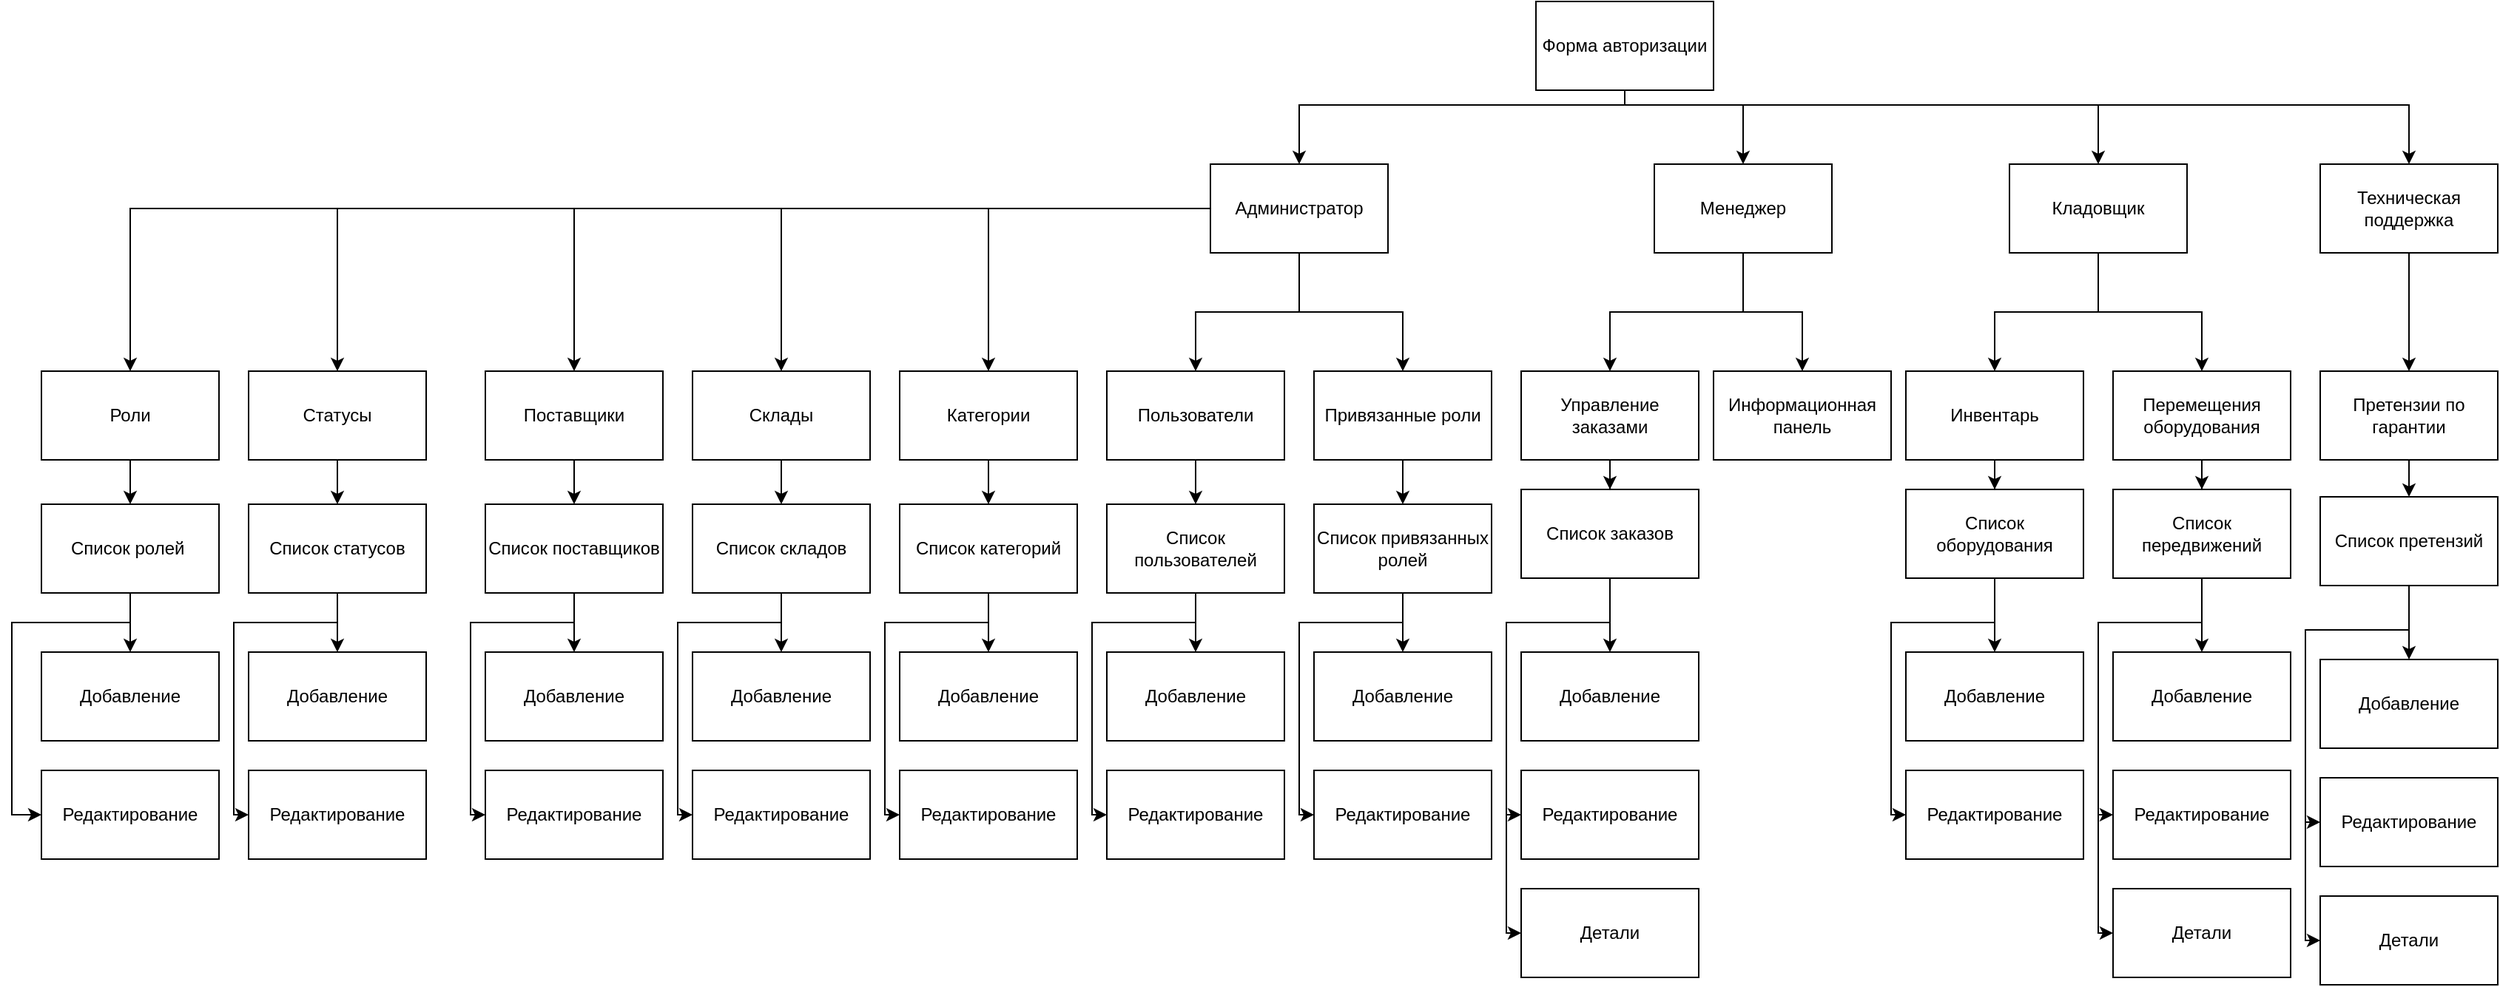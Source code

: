 <mxfile version="26.0.6">
  <diagram name="Страница — 1" id="oCZZH3Qodm8dDKkHFt5S">
    <mxGraphModel dx="3033" dy="2395" grid="1" gridSize="10" guides="1" tooltips="1" connect="1" arrows="1" fold="1" page="1" pageScale="1" pageWidth="827" pageHeight="1169" math="0" shadow="0">
      <root>
        <mxCell id="0" />
        <mxCell id="1" parent="0" />
        <mxCell id="5XtgcM8SoPn40deR1ner-104" style="edgeStyle=orthogonalEdgeStyle;rounded=0;orthogonalLoop=1;jettySize=auto;html=1;entryX=0.5;entryY=0;entryDx=0;entryDy=0;" edge="1" parent="1" source="5XtgcM8SoPn40deR1ner-6" target="5XtgcM8SoPn40deR1ner-11">
          <mxGeometry relative="1" as="geometry">
            <Array as="points">
              <mxPoint x="320" y="-10" />
              <mxPoint x="850" y="-10" />
            </Array>
          </mxGeometry>
        </mxCell>
        <mxCell id="5XtgcM8SoPn40deR1ner-109" style="edgeStyle=orthogonalEdgeStyle;rounded=0;orthogonalLoop=1;jettySize=auto;html=1;entryX=0.5;entryY=0;entryDx=0;entryDy=0;" edge="1" parent="1" source="5XtgcM8SoPn40deR1ner-6" target="5XtgcM8SoPn40deR1ner-10">
          <mxGeometry relative="1" as="geometry">
            <Array as="points">
              <mxPoint x="320" y="-10" />
              <mxPoint x="640" y="-10" />
            </Array>
          </mxGeometry>
        </mxCell>
        <mxCell id="5XtgcM8SoPn40deR1ner-6" value="Форма авторизации" style="rounded=0;whiteSpace=wrap;html=1;" vertex="1" parent="1">
          <mxGeometry x="260" y="-80" width="120" height="60" as="geometry" />
        </mxCell>
        <mxCell id="5XtgcM8SoPn40deR1ner-32" style="edgeStyle=orthogonalEdgeStyle;rounded=0;orthogonalLoop=1;jettySize=auto;html=1;entryX=0.5;entryY=0;entryDx=0;entryDy=0;" edge="1" parent="1" source="5XtgcM8SoPn40deR1ner-8" target="5XtgcM8SoPn40deR1ner-22">
          <mxGeometry relative="1" as="geometry" />
        </mxCell>
        <mxCell id="5XtgcM8SoPn40deR1ner-33" style="edgeStyle=orthogonalEdgeStyle;rounded=0;orthogonalLoop=1;jettySize=auto;html=1;entryX=0.5;entryY=0;entryDx=0;entryDy=0;" edge="1" parent="1" source="5XtgcM8SoPn40deR1ner-8" target="5XtgcM8SoPn40deR1ner-20">
          <mxGeometry relative="1" as="geometry" />
        </mxCell>
        <mxCell id="5XtgcM8SoPn40deR1ner-34" style="edgeStyle=orthogonalEdgeStyle;rounded=0;orthogonalLoop=1;jettySize=auto;html=1;entryX=0.5;entryY=0;entryDx=0;entryDy=0;" edge="1" parent="1" source="5XtgcM8SoPn40deR1ner-8" target="5XtgcM8SoPn40deR1ner-19">
          <mxGeometry relative="1" as="geometry" />
        </mxCell>
        <mxCell id="5XtgcM8SoPn40deR1ner-35" style="edgeStyle=orthogonalEdgeStyle;rounded=0;orthogonalLoop=1;jettySize=auto;html=1;entryX=0.5;entryY=0;entryDx=0;entryDy=0;" edge="1" parent="1" source="5XtgcM8SoPn40deR1ner-8" target="5XtgcM8SoPn40deR1ner-18">
          <mxGeometry relative="1" as="geometry" />
        </mxCell>
        <mxCell id="5XtgcM8SoPn40deR1ner-37" style="edgeStyle=orthogonalEdgeStyle;rounded=0;orthogonalLoop=1;jettySize=auto;html=1;entryX=0.5;entryY=0;entryDx=0;entryDy=0;" edge="1" parent="1" source="5XtgcM8SoPn40deR1ner-8" target="5XtgcM8SoPn40deR1ner-26">
          <mxGeometry relative="1" as="geometry" />
        </mxCell>
        <mxCell id="5XtgcM8SoPn40deR1ner-38" style="edgeStyle=orthogonalEdgeStyle;rounded=0;orthogonalLoop=1;jettySize=auto;html=1;entryX=0.5;entryY=0;entryDx=0;entryDy=0;" edge="1" parent="1" source="5XtgcM8SoPn40deR1ner-8" target="5XtgcM8SoPn40deR1ner-23">
          <mxGeometry relative="1" as="geometry" />
        </mxCell>
        <mxCell id="5XtgcM8SoPn40deR1ner-41" style="edgeStyle=orthogonalEdgeStyle;rounded=0;orthogonalLoop=1;jettySize=auto;html=1;entryX=0.5;entryY=0;entryDx=0;entryDy=0;" edge="1" parent="1" source="5XtgcM8SoPn40deR1ner-8" target="5XtgcM8SoPn40deR1ner-21">
          <mxGeometry relative="1" as="geometry" />
        </mxCell>
        <mxCell id="5XtgcM8SoPn40deR1ner-8" value="Администратор" style="rounded=0;whiteSpace=wrap;html=1;" vertex="1" parent="1">
          <mxGeometry x="40" y="30" width="120" height="60" as="geometry" />
        </mxCell>
        <mxCell id="5XtgcM8SoPn40deR1ner-91" style="edgeStyle=orthogonalEdgeStyle;rounded=0;orthogonalLoop=1;jettySize=auto;html=1;" edge="1" parent="1" source="5XtgcM8SoPn40deR1ner-9" target="5XtgcM8SoPn40deR1ner-90">
          <mxGeometry relative="1" as="geometry" />
        </mxCell>
        <mxCell id="5XtgcM8SoPn40deR1ner-93" style="edgeStyle=orthogonalEdgeStyle;rounded=0;orthogonalLoop=1;jettySize=auto;html=1;entryX=0.5;entryY=0;entryDx=0;entryDy=0;" edge="1" parent="1" source="5XtgcM8SoPn40deR1ner-9" target="5XtgcM8SoPn40deR1ner-92">
          <mxGeometry relative="1" as="geometry" />
        </mxCell>
        <mxCell id="5XtgcM8SoPn40deR1ner-9" value="Менеджер" style="rounded=0;whiteSpace=wrap;html=1;" vertex="1" parent="1">
          <mxGeometry x="340" y="30" width="120" height="60" as="geometry" />
        </mxCell>
        <mxCell id="5XtgcM8SoPn40deR1ner-107" style="edgeStyle=orthogonalEdgeStyle;rounded=0;orthogonalLoop=1;jettySize=auto;html=1;entryX=0.5;entryY=0;entryDx=0;entryDy=0;" edge="1" parent="1" source="5XtgcM8SoPn40deR1ner-10" target="5XtgcM8SoPn40deR1ner-105">
          <mxGeometry relative="1" as="geometry" />
        </mxCell>
        <mxCell id="5XtgcM8SoPn40deR1ner-108" style="edgeStyle=orthogonalEdgeStyle;rounded=0;orthogonalLoop=1;jettySize=auto;html=1;entryX=0.5;entryY=0;entryDx=0;entryDy=0;" edge="1" parent="1" source="5XtgcM8SoPn40deR1ner-10" target="5XtgcM8SoPn40deR1ner-106">
          <mxGeometry relative="1" as="geometry" />
        </mxCell>
        <mxCell id="5XtgcM8SoPn40deR1ner-10" value="Кладовщик" style="rounded=0;whiteSpace=wrap;html=1;" vertex="1" parent="1">
          <mxGeometry x="580" y="30" width="120" height="60" as="geometry" />
        </mxCell>
        <mxCell id="5XtgcM8SoPn40deR1ner-129" style="edgeStyle=orthogonalEdgeStyle;rounded=0;orthogonalLoop=1;jettySize=auto;html=1;entryX=0.5;entryY=0;entryDx=0;entryDy=0;" edge="1" parent="1" source="5XtgcM8SoPn40deR1ner-11" target="5XtgcM8SoPn40deR1ner-127">
          <mxGeometry relative="1" as="geometry" />
        </mxCell>
        <mxCell id="5XtgcM8SoPn40deR1ner-11" value="Техническая поддержка" style="rounded=0;whiteSpace=wrap;html=1;" vertex="1" parent="1">
          <mxGeometry x="790" y="30" width="120" height="60" as="geometry" />
        </mxCell>
        <mxCell id="5XtgcM8SoPn40deR1ner-14" value="" style="endArrow=classic;html=1;rounded=0;entryX=0.5;entryY=0;entryDx=0;entryDy=0;exitX=0.5;exitY=1;exitDx=0;exitDy=0;" edge="1" parent="1" source="5XtgcM8SoPn40deR1ner-6" target="5XtgcM8SoPn40deR1ner-8">
          <mxGeometry width="50" height="50" relative="1" as="geometry">
            <mxPoint x="180" y="-10" as="sourcePoint" />
            <mxPoint x="230" y="-60" as="targetPoint" />
            <Array as="points">
              <mxPoint x="320" y="-10" />
              <mxPoint x="210" y="-10" />
              <mxPoint x="100" y="-10" />
            </Array>
          </mxGeometry>
        </mxCell>
        <mxCell id="5XtgcM8SoPn40deR1ner-17" value="" style="endArrow=classic;html=1;rounded=0;entryX=0.5;entryY=0;entryDx=0;entryDy=0;exitX=0.5;exitY=1;exitDx=0;exitDy=0;" edge="1" parent="1" source="5XtgcM8SoPn40deR1ner-6" target="5XtgcM8SoPn40deR1ner-9">
          <mxGeometry width="50" height="50" relative="1" as="geometry">
            <mxPoint x="320" y="-30" as="sourcePoint" />
            <mxPoint x="330" as="targetPoint" />
            <Array as="points">
              <mxPoint x="320" y="-10" />
              <mxPoint x="400" y="-10" />
            </Array>
          </mxGeometry>
        </mxCell>
        <mxCell id="5XtgcM8SoPn40deR1ner-53" style="edgeStyle=orthogonalEdgeStyle;rounded=0;orthogonalLoop=1;jettySize=auto;html=1;entryX=0.5;entryY=0;entryDx=0;entryDy=0;" edge="1" parent="1" source="5XtgcM8SoPn40deR1ner-18" target="5XtgcM8SoPn40deR1ner-46">
          <mxGeometry relative="1" as="geometry" />
        </mxCell>
        <mxCell id="5XtgcM8SoPn40deR1ner-18" value="Статусы" style="rounded=0;whiteSpace=wrap;html=1;" vertex="1" parent="1">
          <mxGeometry x="-610" y="170" width="120" height="60" as="geometry" />
        </mxCell>
        <mxCell id="5XtgcM8SoPn40deR1ner-54" style="edgeStyle=orthogonalEdgeStyle;rounded=0;orthogonalLoop=1;jettySize=auto;html=1;entryX=0.5;entryY=0;entryDx=0;entryDy=0;" edge="1" parent="1" source="5XtgcM8SoPn40deR1ner-19" target="5XtgcM8SoPn40deR1ner-47">
          <mxGeometry relative="1" as="geometry" />
        </mxCell>
        <mxCell id="5XtgcM8SoPn40deR1ner-19" value="Поставщики" style="rounded=0;whiteSpace=wrap;html=1;" vertex="1" parent="1">
          <mxGeometry x="-450" y="170" width="120" height="60" as="geometry" />
        </mxCell>
        <mxCell id="5XtgcM8SoPn40deR1ner-55" style="edgeStyle=orthogonalEdgeStyle;rounded=0;orthogonalLoop=1;jettySize=auto;html=1;entryX=0.5;entryY=0;entryDx=0;entryDy=0;" edge="1" parent="1" source="5XtgcM8SoPn40deR1ner-20" target="5XtgcM8SoPn40deR1ner-48">
          <mxGeometry relative="1" as="geometry" />
        </mxCell>
        <mxCell id="5XtgcM8SoPn40deR1ner-20" value="Склады" style="rounded=0;whiteSpace=wrap;html=1;" vertex="1" parent="1">
          <mxGeometry x="-310" y="170" width="120" height="60" as="geometry" />
        </mxCell>
        <mxCell id="5XtgcM8SoPn40deR1ner-56" style="edgeStyle=orthogonalEdgeStyle;rounded=0;orthogonalLoop=1;jettySize=auto;html=1;entryX=0.5;entryY=0;entryDx=0;entryDy=0;" edge="1" parent="1" source="5XtgcM8SoPn40deR1ner-21" target="5XtgcM8SoPn40deR1ner-49">
          <mxGeometry relative="1" as="geometry" />
        </mxCell>
        <mxCell id="5XtgcM8SoPn40deR1ner-21" value="Категории" style="rounded=0;whiteSpace=wrap;html=1;" vertex="1" parent="1">
          <mxGeometry x="-170" y="170" width="120" height="60" as="geometry" />
        </mxCell>
        <mxCell id="5XtgcM8SoPn40deR1ner-57" style="edgeStyle=orthogonalEdgeStyle;rounded=0;orthogonalLoop=1;jettySize=auto;html=1;entryX=0.5;entryY=0;entryDx=0;entryDy=0;" edge="1" parent="1" source="5XtgcM8SoPn40deR1ner-22" target="5XtgcM8SoPn40deR1ner-50">
          <mxGeometry relative="1" as="geometry" />
        </mxCell>
        <mxCell id="5XtgcM8SoPn40deR1ner-22" value="Пользователи" style="rounded=0;whiteSpace=wrap;html=1;" vertex="1" parent="1">
          <mxGeometry x="-30" y="170" width="120" height="60" as="geometry" />
        </mxCell>
        <mxCell id="5XtgcM8SoPn40deR1ner-58" style="edgeStyle=orthogonalEdgeStyle;rounded=0;orthogonalLoop=1;jettySize=auto;html=1;entryX=0.5;entryY=0;entryDx=0;entryDy=0;" edge="1" parent="1" source="5XtgcM8SoPn40deR1ner-23" target="5XtgcM8SoPn40deR1ner-51">
          <mxGeometry relative="1" as="geometry" />
        </mxCell>
        <mxCell id="5XtgcM8SoPn40deR1ner-23" value="Привязанные роли" style="rounded=0;whiteSpace=wrap;html=1;" vertex="1" parent="1">
          <mxGeometry x="110" y="170" width="120" height="60" as="geometry" />
        </mxCell>
        <mxCell id="5XtgcM8SoPn40deR1ner-52" style="edgeStyle=orthogonalEdgeStyle;rounded=0;orthogonalLoop=1;jettySize=auto;html=1;entryX=0.5;entryY=0;entryDx=0;entryDy=0;" edge="1" parent="1" source="5XtgcM8SoPn40deR1ner-26" target="5XtgcM8SoPn40deR1ner-43">
          <mxGeometry relative="1" as="geometry" />
        </mxCell>
        <mxCell id="5XtgcM8SoPn40deR1ner-26" value="Роли" style="rounded=0;whiteSpace=wrap;html=1;" vertex="1" parent="1">
          <mxGeometry x="-750" y="170" width="120" height="60" as="geometry" />
        </mxCell>
        <mxCell id="5XtgcM8SoPn40deR1ner-42" value="Добавление" style="rounded=0;whiteSpace=wrap;html=1;" vertex="1" parent="1">
          <mxGeometry x="-750" y="360" width="120" height="60" as="geometry" />
        </mxCell>
        <mxCell id="5XtgcM8SoPn40deR1ner-75" style="edgeStyle=orthogonalEdgeStyle;rounded=0;orthogonalLoop=1;jettySize=auto;html=1;entryX=0.5;entryY=0;entryDx=0;entryDy=0;" edge="1" parent="1" source="5XtgcM8SoPn40deR1ner-43" target="5XtgcM8SoPn40deR1ner-42">
          <mxGeometry relative="1" as="geometry" />
        </mxCell>
        <mxCell id="5XtgcM8SoPn40deR1ner-76" style="edgeStyle=orthogonalEdgeStyle;rounded=0;orthogonalLoop=1;jettySize=auto;html=1;entryX=0;entryY=0.5;entryDx=0;entryDy=0;" edge="1" parent="1" source="5XtgcM8SoPn40deR1ner-43" target="5XtgcM8SoPn40deR1ner-59">
          <mxGeometry relative="1" as="geometry">
            <Array as="points">
              <mxPoint x="-690" y="340" />
              <mxPoint x="-770" y="340" />
              <mxPoint x="-770" y="470" />
            </Array>
          </mxGeometry>
        </mxCell>
        <mxCell id="5XtgcM8SoPn40deR1ner-43" value="Список ролей&amp;nbsp;" style="rounded=0;whiteSpace=wrap;html=1;" vertex="1" parent="1">
          <mxGeometry x="-750" y="260" width="120" height="60" as="geometry" />
        </mxCell>
        <mxCell id="5XtgcM8SoPn40deR1ner-77" style="edgeStyle=orthogonalEdgeStyle;rounded=0;orthogonalLoop=1;jettySize=auto;html=1;" edge="1" parent="1" source="5XtgcM8SoPn40deR1ner-46" target="5XtgcM8SoPn40deR1ner-60">
          <mxGeometry relative="1" as="geometry" />
        </mxCell>
        <mxCell id="5XtgcM8SoPn40deR1ner-84" style="edgeStyle=orthogonalEdgeStyle;rounded=0;orthogonalLoop=1;jettySize=auto;html=1;entryX=0;entryY=0.5;entryDx=0;entryDy=0;" edge="1" parent="1" source="5XtgcM8SoPn40deR1ner-46" target="5XtgcM8SoPn40deR1ner-61">
          <mxGeometry relative="1" as="geometry">
            <Array as="points">
              <mxPoint x="-550" y="340" />
              <mxPoint x="-620" y="340" />
              <mxPoint x="-620" y="470" />
            </Array>
          </mxGeometry>
        </mxCell>
        <mxCell id="5XtgcM8SoPn40deR1ner-46" value="&lt;font style=&quot;color: rgb(0, 0, 0);&quot;&gt;Список статусов&lt;/font&gt;" style="rounded=0;whiteSpace=wrap;html=1;" vertex="1" parent="1">
          <mxGeometry x="-610" y="260" width="120" height="60" as="geometry" />
        </mxCell>
        <mxCell id="5XtgcM8SoPn40deR1ner-78" style="edgeStyle=orthogonalEdgeStyle;rounded=0;orthogonalLoop=1;jettySize=auto;html=1;entryX=0.5;entryY=0;entryDx=0;entryDy=0;" edge="1" parent="1" source="5XtgcM8SoPn40deR1ner-47" target="5XtgcM8SoPn40deR1ner-62">
          <mxGeometry relative="1" as="geometry" />
        </mxCell>
        <mxCell id="5XtgcM8SoPn40deR1ner-85" style="edgeStyle=orthogonalEdgeStyle;rounded=0;orthogonalLoop=1;jettySize=auto;html=1;entryX=0;entryY=0.5;entryDx=0;entryDy=0;" edge="1" parent="1" source="5XtgcM8SoPn40deR1ner-47" target="5XtgcM8SoPn40deR1ner-63">
          <mxGeometry relative="1" as="geometry">
            <Array as="points">
              <mxPoint x="-390" y="340" />
              <mxPoint x="-460" y="340" />
              <mxPoint x="-460" y="470" />
            </Array>
          </mxGeometry>
        </mxCell>
        <mxCell id="5XtgcM8SoPn40deR1ner-47" value="Список поставщиков" style="rounded=0;whiteSpace=wrap;html=1;" vertex="1" parent="1">
          <mxGeometry x="-450" y="260" width="120" height="60" as="geometry" />
        </mxCell>
        <mxCell id="5XtgcM8SoPn40deR1ner-79" style="edgeStyle=orthogonalEdgeStyle;rounded=0;orthogonalLoop=1;jettySize=auto;html=1;" edge="1" parent="1" source="5XtgcM8SoPn40deR1ner-48" target="5XtgcM8SoPn40deR1ner-64">
          <mxGeometry relative="1" as="geometry" />
        </mxCell>
        <mxCell id="5XtgcM8SoPn40deR1ner-86" style="edgeStyle=orthogonalEdgeStyle;rounded=0;orthogonalLoop=1;jettySize=auto;html=1;entryX=0;entryY=0.5;entryDx=0;entryDy=0;" edge="1" parent="1" source="5XtgcM8SoPn40deR1ner-48" target="5XtgcM8SoPn40deR1ner-65">
          <mxGeometry relative="1" as="geometry">
            <Array as="points">
              <mxPoint x="-250" y="340" />
              <mxPoint x="-320" y="340" />
              <mxPoint x="-320" y="470" />
            </Array>
          </mxGeometry>
        </mxCell>
        <mxCell id="5XtgcM8SoPn40deR1ner-48" value="Список складов" style="rounded=0;whiteSpace=wrap;html=1;" vertex="1" parent="1">
          <mxGeometry x="-310" y="260" width="120" height="60" as="geometry" />
        </mxCell>
        <mxCell id="5XtgcM8SoPn40deR1ner-80" style="edgeStyle=orthogonalEdgeStyle;rounded=0;orthogonalLoop=1;jettySize=auto;html=1;entryX=0.5;entryY=0;entryDx=0;entryDy=0;" edge="1" parent="1" source="5XtgcM8SoPn40deR1ner-49" target="5XtgcM8SoPn40deR1ner-66">
          <mxGeometry relative="1" as="geometry" />
        </mxCell>
        <mxCell id="5XtgcM8SoPn40deR1ner-87" style="edgeStyle=orthogonalEdgeStyle;rounded=0;orthogonalLoop=1;jettySize=auto;html=1;entryX=0;entryY=0.5;entryDx=0;entryDy=0;" edge="1" parent="1" source="5XtgcM8SoPn40deR1ner-49" target="5XtgcM8SoPn40deR1ner-67">
          <mxGeometry relative="1" as="geometry">
            <Array as="points">
              <mxPoint x="-110" y="340" />
              <mxPoint x="-180" y="340" />
              <mxPoint x="-180" y="470" />
            </Array>
          </mxGeometry>
        </mxCell>
        <mxCell id="5XtgcM8SoPn40deR1ner-49" value="Список категорий" style="rounded=0;whiteSpace=wrap;html=1;" vertex="1" parent="1">
          <mxGeometry x="-170" y="260" width="120" height="60" as="geometry" />
        </mxCell>
        <mxCell id="5XtgcM8SoPn40deR1ner-81" style="edgeStyle=orthogonalEdgeStyle;rounded=0;orthogonalLoop=1;jettySize=auto;html=1;" edge="1" parent="1" source="5XtgcM8SoPn40deR1ner-50" target="5XtgcM8SoPn40deR1ner-68">
          <mxGeometry relative="1" as="geometry" />
        </mxCell>
        <mxCell id="5XtgcM8SoPn40deR1ner-88" style="edgeStyle=orthogonalEdgeStyle;rounded=0;orthogonalLoop=1;jettySize=auto;html=1;entryX=0;entryY=0.5;entryDx=0;entryDy=0;" edge="1" parent="1" source="5XtgcM8SoPn40deR1ner-50" target="5XtgcM8SoPn40deR1ner-69">
          <mxGeometry relative="1" as="geometry">
            <Array as="points">
              <mxPoint x="30" y="340" />
              <mxPoint x="-40" y="340" />
              <mxPoint x="-40" y="470" />
            </Array>
          </mxGeometry>
        </mxCell>
        <mxCell id="5XtgcM8SoPn40deR1ner-50" value="Список пользователей" style="rounded=0;whiteSpace=wrap;html=1;" vertex="1" parent="1">
          <mxGeometry x="-30" y="260" width="120" height="60" as="geometry" />
        </mxCell>
        <mxCell id="5XtgcM8SoPn40deR1ner-82" style="edgeStyle=orthogonalEdgeStyle;rounded=0;orthogonalLoop=1;jettySize=auto;html=1;entryX=0.5;entryY=0;entryDx=0;entryDy=0;" edge="1" parent="1" source="5XtgcM8SoPn40deR1ner-51" target="5XtgcM8SoPn40deR1ner-70">
          <mxGeometry relative="1" as="geometry">
            <mxPoint x="170" y="350" as="targetPoint" />
          </mxGeometry>
        </mxCell>
        <mxCell id="5XtgcM8SoPn40deR1ner-89" style="edgeStyle=orthogonalEdgeStyle;rounded=0;orthogonalLoop=1;jettySize=auto;html=1;entryX=0;entryY=0.5;entryDx=0;entryDy=0;" edge="1" parent="1" source="5XtgcM8SoPn40deR1ner-51" target="5XtgcM8SoPn40deR1ner-71">
          <mxGeometry relative="1" as="geometry">
            <Array as="points">
              <mxPoint x="170" y="340" />
              <mxPoint x="100" y="340" />
              <mxPoint x="100" y="470" />
            </Array>
          </mxGeometry>
        </mxCell>
        <mxCell id="5XtgcM8SoPn40deR1ner-51" value="Список привязанных ролей" style="rounded=0;whiteSpace=wrap;html=1;" vertex="1" parent="1">
          <mxGeometry x="110" y="260" width="120" height="60" as="geometry" />
        </mxCell>
        <mxCell id="5XtgcM8SoPn40deR1ner-59" value="Редактирование" style="rounded=0;whiteSpace=wrap;html=1;" vertex="1" parent="1">
          <mxGeometry x="-750" y="440" width="120" height="60" as="geometry" />
        </mxCell>
        <mxCell id="5XtgcM8SoPn40deR1ner-60" value="Добавление" style="rounded=0;whiteSpace=wrap;html=1;" vertex="1" parent="1">
          <mxGeometry x="-610" y="360" width="120" height="60" as="geometry" />
        </mxCell>
        <mxCell id="5XtgcM8SoPn40deR1ner-61" value="Редактирование" style="rounded=0;whiteSpace=wrap;html=1;" vertex="1" parent="1">
          <mxGeometry x="-610" y="440" width="120" height="60" as="geometry" />
        </mxCell>
        <mxCell id="5XtgcM8SoPn40deR1ner-62" value="Добавление" style="rounded=0;whiteSpace=wrap;html=1;" vertex="1" parent="1">
          <mxGeometry x="-450" y="360" width="120" height="60" as="geometry" />
        </mxCell>
        <mxCell id="5XtgcM8SoPn40deR1ner-63" value="Редактирование" style="rounded=0;whiteSpace=wrap;html=1;" vertex="1" parent="1">
          <mxGeometry x="-450" y="440" width="120" height="60" as="geometry" />
        </mxCell>
        <mxCell id="5XtgcM8SoPn40deR1ner-64" value="Добавление" style="rounded=0;whiteSpace=wrap;html=1;" vertex="1" parent="1">
          <mxGeometry x="-310" y="360" width="120" height="60" as="geometry" />
        </mxCell>
        <mxCell id="5XtgcM8SoPn40deR1ner-65" value="Редактирование" style="rounded=0;whiteSpace=wrap;html=1;" vertex="1" parent="1">
          <mxGeometry x="-310" y="440" width="120" height="60" as="geometry" />
        </mxCell>
        <mxCell id="5XtgcM8SoPn40deR1ner-66" value="Добавление" style="rounded=0;whiteSpace=wrap;html=1;" vertex="1" parent="1">
          <mxGeometry x="-170" y="360" width="120" height="60" as="geometry" />
        </mxCell>
        <mxCell id="5XtgcM8SoPn40deR1ner-67" value="Редактирование" style="rounded=0;whiteSpace=wrap;html=1;" vertex="1" parent="1">
          <mxGeometry x="-170" y="440" width="120" height="60" as="geometry" />
        </mxCell>
        <mxCell id="5XtgcM8SoPn40deR1ner-68" value="Добавление" style="rounded=0;whiteSpace=wrap;html=1;" vertex="1" parent="1">
          <mxGeometry x="-30" y="360" width="120" height="60" as="geometry" />
        </mxCell>
        <mxCell id="5XtgcM8SoPn40deR1ner-69" value="Редактирование" style="rounded=0;whiteSpace=wrap;html=1;" vertex="1" parent="1">
          <mxGeometry x="-30" y="440" width="120" height="60" as="geometry" />
        </mxCell>
        <mxCell id="5XtgcM8SoPn40deR1ner-70" value="Добавление" style="rounded=0;whiteSpace=wrap;html=1;" vertex="1" parent="1">
          <mxGeometry x="110" y="360" width="120" height="60" as="geometry" />
        </mxCell>
        <mxCell id="5XtgcM8SoPn40deR1ner-71" value="Редактирование" style="rounded=0;whiteSpace=wrap;html=1;" vertex="1" parent="1">
          <mxGeometry x="110" y="440" width="120" height="60" as="geometry" />
        </mxCell>
        <mxCell id="5XtgcM8SoPn40deR1ner-97" style="edgeStyle=orthogonalEdgeStyle;rounded=0;orthogonalLoop=1;jettySize=auto;html=1;" edge="1" parent="1" source="5XtgcM8SoPn40deR1ner-90" target="5XtgcM8SoPn40deR1ner-96">
          <mxGeometry relative="1" as="geometry" />
        </mxCell>
        <mxCell id="5XtgcM8SoPn40deR1ner-90" value="Управление заказами" style="rounded=0;whiteSpace=wrap;html=1;" vertex="1" parent="1">
          <mxGeometry x="250" y="170" width="120" height="60" as="geometry" />
        </mxCell>
        <mxCell id="5XtgcM8SoPn40deR1ner-92" value="Информационная панель" style="rounded=0;whiteSpace=wrap;html=1;" vertex="1" parent="1">
          <mxGeometry x="380" y="170" width="120" height="60" as="geometry" />
        </mxCell>
        <mxCell id="5XtgcM8SoPn40deR1ner-94" value="Добавление" style="rounded=0;whiteSpace=wrap;html=1;" vertex="1" parent="1">
          <mxGeometry x="250" y="360" width="120" height="60" as="geometry" />
        </mxCell>
        <mxCell id="5XtgcM8SoPn40deR1ner-95" value="Редактирование" style="rounded=0;whiteSpace=wrap;html=1;" vertex="1" parent="1">
          <mxGeometry x="250" y="440" width="120" height="60" as="geometry" />
        </mxCell>
        <mxCell id="5XtgcM8SoPn40deR1ner-99" style="edgeStyle=orthogonalEdgeStyle;rounded=0;orthogonalLoop=1;jettySize=auto;html=1;" edge="1" parent="1" source="5XtgcM8SoPn40deR1ner-96" target="5XtgcM8SoPn40deR1ner-94">
          <mxGeometry relative="1" as="geometry" />
        </mxCell>
        <mxCell id="5XtgcM8SoPn40deR1ner-100" style="edgeStyle=orthogonalEdgeStyle;rounded=0;orthogonalLoop=1;jettySize=auto;html=1;entryX=0;entryY=0.5;entryDx=0;entryDy=0;" edge="1" parent="1" source="5XtgcM8SoPn40deR1ner-96" target="5XtgcM8SoPn40deR1ner-95">
          <mxGeometry relative="1" as="geometry">
            <Array as="points">
              <mxPoint x="310" y="340" />
              <mxPoint x="240" y="340" />
              <mxPoint x="240" y="470" />
            </Array>
          </mxGeometry>
        </mxCell>
        <mxCell id="5XtgcM8SoPn40deR1ner-102" style="edgeStyle=orthogonalEdgeStyle;rounded=0;orthogonalLoop=1;jettySize=auto;html=1;entryX=0;entryY=0.5;entryDx=0;entryDy=0;" edge="1" parent="1" source="5XtgcM8SoPn40deR1ner-96" target="5XtgcM8SoPn40deR1ner-101">
          <mxGeometry relative="1" as="geometry">
            <Array as="points">
              <mxPoint x="310" y="340" />
              <mxPoint x="240" y="340" />
              <mxPoint x="240" y="550" />
            </Array>
          </mxGeometry>
        </mxCell>
        <mxCell id="5XtgcM8SoPn40deR1ner-96" value="Список заказов" style="rounded=0;whiteSpace=wrap;html=1;" vertex="1" parent="1">
          <mxGeometry x="250" y="250" width="120" height="60" as="geometry" />
        </mxCell>
        <mxCell id="5XtgcM8SoPn40deR1ner-101" value="Детали" style="rounded=0;whiteSpace=wrap;html=1;" vertex="1" parent="1">
          <mxGeometry x="250" y="520" width="120" height="60" as="geometry" />
        </mxCell>
        <mxCell id="5XtgcM8SoPn40deR1ner-115" style="edgeStyle=orthogonalEdgeStyle;rounded=0;orthogonalLoop=1;jettySize=auto;html=1;entryX=0.5;entryY=0;entryDx=0;entryDy=0;" edge="1" parent="1" source="5XtgcM8SoPn40deR1ner-105" target="5XtgcM8SoPn40deR1ner-114">
          <mxGeometry relative="1" as="geometry" />
        </mxCell>
        <mxCell id="5XtgcM8SoPn40deR1ner-105" value="Инвентарь" style="rounded=0;whiteSpace=wrap;html=1;" vertex="1" parent="1">
          <mxGeometry x="510" y="170" width="120" height="60" as="geometry" />
        </mxCell>
        <mxCell id="5XtgcM8SoPn40deR1ner-124" style="edgeStyle=orthogonalEdgeStyle;rounded=0;orthogonalLoop=1;jettySize=auto;html=1;entryX=0.5;entryY=0;entryDx=0;entryDy=0;" edge="1" parent="1" source="5XtgcM8SoPn40deR1ner-106" target="5XtgcM8SoPn40deR1ner-122">
          <mxGeometry relative="1" as="geometry" />
        </mxCell>
        <mxCell id="5XtgcM8SoPn40deR1ner-106" value="Перемещения оборудования" style="rounded=0;whiteSpace=wrap;html=1;" vertex="1" parent="1">
          <mxGeometry x="650" y="170" width="120" height="60" as="geometry" />
        </mxCell>
        <mxCell id="5XtgcM8SoPn40deR1ner-110" value="Добавление" style="rounded=0;whiteSpace=wrap;html=1;" vertex="1" parent="1">
          <mxGeometry x="510" y="360" width="120" height="60" as="geometry" />
        </mxCell>
        <mxCell id="5XtgcM8SoPn40deR1ner-111" value="Редактирование" style="rounded=0;whiteSpace=wrap;html=1;" vertex="1" parent="1">
          <mxGeometry x="510" y="440" width="120" height="60" as="geometry" />
        </mxCell>
        <mxCell id="5XtgcM8SoPn40deR1ner-116" style="edgeStyle=orthogonalEdgeStyle;rounded=0;orthogonalLoop=1;jettySize=auto;html=1;entryX=0.5;entryY=0;entryDx=0;entryDy=0;" edge="1" parent="1" source="5XtgcM8SoPn40deR1ner-114" target="5XtgcM8SoPn40deR1ner-110">
          <mxGeometry relative="1" as="geometry" />
        </mxCell>
        <mxCell id="5XtgcM8SoPn40deR1ner-117" style="edgeStyle=orthogonalEdgeStyle;rounded=0;orthogonalLoop=1;jettySize=auto;html=1;entryX=0;entryY=0.5;entryDx=0;entryDy=0;" edge="1" parent="1" source="5XtgcM8SoPn40deR1ner-114" target="5XtgcM8SoPn40deR1ner-111">
          <mxGeometry relative="1" as="geometry">
            <mxPoint x="480" y="470" as="targetPoint" />
            <Array as="points">
              <mxPoint x="570" y="340" />
              <mxPoint x="500" y="340" />
              <mxPoint x="500" y="470" />
            </Array>
          </mxGeometry>
        </mxCell>
        <mxCell id="5XtgcM8SoPn40deR1ner-114" value="Список оборудования" style="rounded=0;whiteSpace=wrap;html=1;" vertex="1" parent="1">
          <mxGeometry x="510" y="250" width="120" height="60" as="geometry" />
        </mxCell>
        <mxCell id="5XtgcM8SoPn40deR1ner-118" value="Добавление" style="rounded=0;whiteSpace=wrap;html=1;" vertex="1" parent="1">
          <mxGeometry x="650" y="360" width="120" height="60" as="geometry" />
        </mxCell>
        <mxCell id="5XtgcM8SoPn40deR1ner-119" value="Редактирование" style="rounded=0;whiteSpace=wrap;html=1;" vertex="1" parent="1">
          <mxGeometry x="650" y="440" width="120" height="60" as="geometry" />
        </mxCell>
        <mxCell id="5XtgcM8SoPn40deR1ner-120" style="edgeStyle=orthogonalEdgeStyle;rounded=0;orthogonalLoop=1;jettySize=auto;html=1;entryX=0.5;entryY=0;entryDx=0;entryDy=0;" edge="1" parent="1" source="5XtgcM8SoPn40deR1ner-122" target="5XtgcM8SoPn40deR1ner-118">
          <mxGeometry relative="1" as="geometry" />
        </mxCell>
        <mxCell id="5XtgcM8SoPn40deR1ner-121" style="edgeStyle=orthogonalEdgeStyle;rounded=0;orthogonalLoop=1;jettySize=auto;html=1;entryX=0;entryY=0.5;entryDx=0;entryDy=0;" edge="1" parent="1" source="5XtgcM8SoPn40deR1ner-122" target="5XtgcM8SoPn40deR1ner-119">
          <mxGeometry relative="1" as="geometry">
            <mxPoint x="620" y="470" as="targetPoint" />
            <Array as="points">
              <mxPoint x="710" y="340" />
              <mxPoint x="640" y="340" />
              <mxPoint x="640" y="470" />
            </Array>
          </mxGeometry>
        </mxCell>
        <mxCell id="5XtgcM8SoPn40deR1ner-126" style="edgeStyle=orthogonalEdgeStyle;rounded=0;orthogonalLoop=1;jettySize=auto;html=1;entryX=0;entryY=0.5;entryDx=0;entryDy=0;" edge="1" parent="1" source="5XtgcM8SoPn40deR1ner-122" target="5XtgcM8SoPn40deR1ner-125">
          <mxGeometry relative="1" as="geometry">
            <Array as="points">
              <mxPoint x="710" y="340" />
              <mxPoint x="640" y="340" />
              <mxPoint x="640" y="550" />
            </Array>
          </mxGeometry>
        </mxCell>
        <mxCell id="5XtgcM8SoPn40deR1ner-122" value="Список передвижений" style="rounded=0;whiteSpace=wrap;html=1;" vertex="1" parent="1">
          <mxGeometry x="650" y="250" width="120" height="60" as="geometry" />
        </mxCell>
        <mxCell id="5XtgcM8SoPn40deR1ner-125" value="Детали" style="rounded=0;whiteSpace=wrap;html=1;" vertex="1" parent="1">
          <mxGeometry x="650" y="520" width="120" height="60" as="geometry" />
        </mxCell>
        <mxCell id="5XtgcM8SoPn40deR1ner-137" style="edgeStyle=orthogonalEdgeStyle;rounded=0;orthogonalLoop=1;jettySize=auto;html=1;entryX=0.5;entryY=0;entryDx=0;entryDy=0;" edge="1" parent="1" source="5XtgcM8SoPn40deR1ner-127" target="5XtgcM8SoPn40deR1ner-135">
          <mxGeometry relative="1" as="geometry" />
        </mxCell>
        <mxCell id="5XtgcM8SoPn40deR1ner-127" value="Претензии по гарантии" style="rounded=0;whiteSpace=wrap;html=1;" vertex="1" parent="1">
          <mxGeometry x="790" y="170" width="120" height="60" as="geometry" />
        </mxCell>
        <mxCell id="5XtgcM8SoPn40deR1ner-130" value="Добавление" style="rounded=0;whiteSpace=wrap;html=1;" vertex="1" parent="1">
          <mxGeometry x="790" y="365" width="120" height="60" as="geometry" />
        </mxCell>
        <mxCell id="5XtgcM8SoPn40deR1ner-131" value="Редактирование" style="rounded=0;whiteSpace=wrap;html=1;" vertex="1" parent="1">
          <mxGeometry x="790" y="445" width="120" height="60" as="geometry" />
        </mxCell>
        <mxCell id="5XtgcM8SoPn40deR1ner-132" style="edgeStyle=orthogonalEdgeStyle;rounded=0;orthogonalLoop=1;jettySize=auto;html=1;entryX=0.5;entryY=0;entryDx=0;entryDy=0;" edge="1" parent="1" source="5XtgcM8SoPn40deR1ner-135" target="5XtgcM8SoPn40deR1ner-130">
          <mxGeometry relative="1" as="geometry" />
        </mxCell>
        <mxCell id="5XtgcM8SoPn40deR1ner-133" style="edgeStyle=orthogonalEdgeStyle;rounded=0;orthogonalLoop=1;jettySize=auto;html=1;entryX=0;entryY=0.5;entryDx=0;entryDy=0;" edge="1" parent="1" source="5XtgcM8SoPn40deR1ner-135" target="5XtgcM8SoPn40deR1ner-131">
          <mxGeometry relative="1" as="geometry">
            <mxPoint x="760" y="475" as="targetPoint" />
            <Array as="points">
              <mxPoint x="850" y="345" />
              <mxPoint x="780" y="345" />
              <mxPoint x="780" y="475" />
            </Array>
          </mxGeometry>
        </mxCell>
        <mxCell id="5XtgcM8SoPn40deR1ner-134" style="edgeStyle=orthogonalEdgeStyle;rounded=0;orthogonalLoop=1;jettySize=auto;html=1;entryX=0;entryY=0.5;entryDx=0;entryDy=0;" edge="1" parent="1" source="5XtgcM8SoPn40deR1ner-135" target="5XtgcM8SoPn40deR1ner-136">
          <mxGeometry relative="1" as="geometry">
            <Array as="points">
              <mxPoint x="850" y="345" />
              <mxPoint x="780" y="345" />
              <mxPoint x="780" y="555" />
            </Array>
          </mxGeometry>
        </mxCell>
        <mxCell id="5XtgcM8SoPn40deR1ner-135" value="Список претензий" style="rounded=0;whiteSpace=wrap;html=1;" vertex="1" parent="1">
          <mxGeometry x="790" y="255" width="120" height="60" as="geometry" />
        </mxCell>
        <mxCell id="5XtgcM8SoPn40deR1ner-136" value="Детали" style="rounded=0;whiteSpace=wrap;html=1;" vertex="1" parent="1">
          <mxGeometry x="790" y="525" width="120" height="60" as="geometry" />
        </mxCell>
      </root>
    </mxGraphModel>
  </diagram>
</mxfile>
